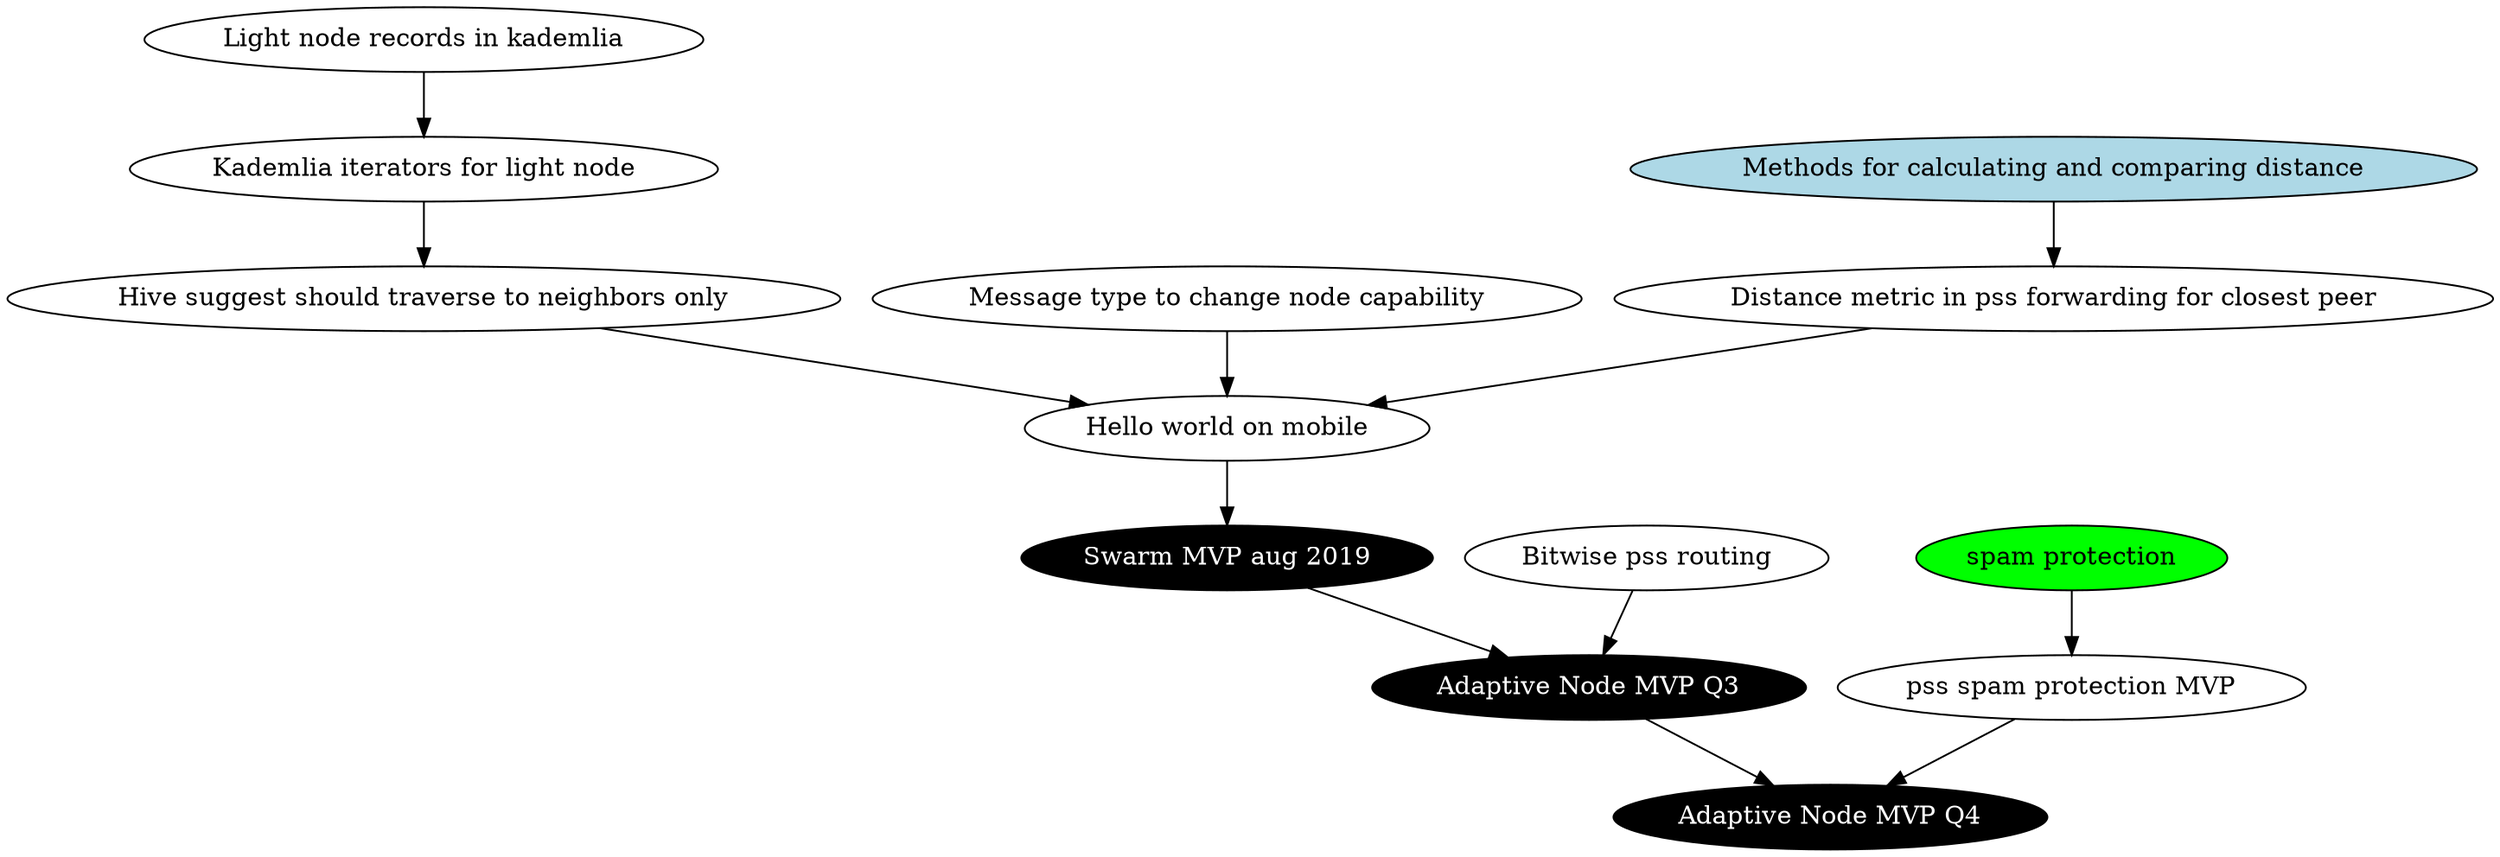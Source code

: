 digraph {
	kademlia_db [label="Light node records in kademlia"]
	kademlia_access [label="Kademlia iterators for light node"]
	discovery_caps [label="Message type to change node capability"]
	hive [label="Hive suggest should traverse to neighbors only"]
	distance_core [label="Methods for calculating and comparing distance",style="filled",fillcolor="lightblue"]
	distance [label="Distance metric in pss forwarding for closest peer"]
	//prox [label="Distance metric in pss proximity send receiver"]
	helloworld [label="Hello world on mobile"]
	mvp_aug [label="Swarm MVP aug 2019",style="filled",fillcolor="black",fontcolor="white"]
	mvp_q3 [label="Adaptive Node MVP Q3",style="filled",fillcolor="black",fontcolor="white"]
	mvp_q4 [label="Adaptive Node MVP Q4",style="filled",fillcolor="black",fontcolor="white"]
	bitwise [label="Bitwise pss routing"]
	spam [label="spam protection",style="filled",fillcolor="green"]
	minspam [label="pss spam protection MVP"]
	
	distance_core -> distance -> helloworld
	kademlia_db -> kademlia_access -> hive -> helloworld
	discovery_caps -> helloworld

	bitwise -> mvp_q3 
	spam -> minspam -> mvp_q4

	helloworld -> mvp_aug -> mvp_q3 -> mvp_q4
	
}
